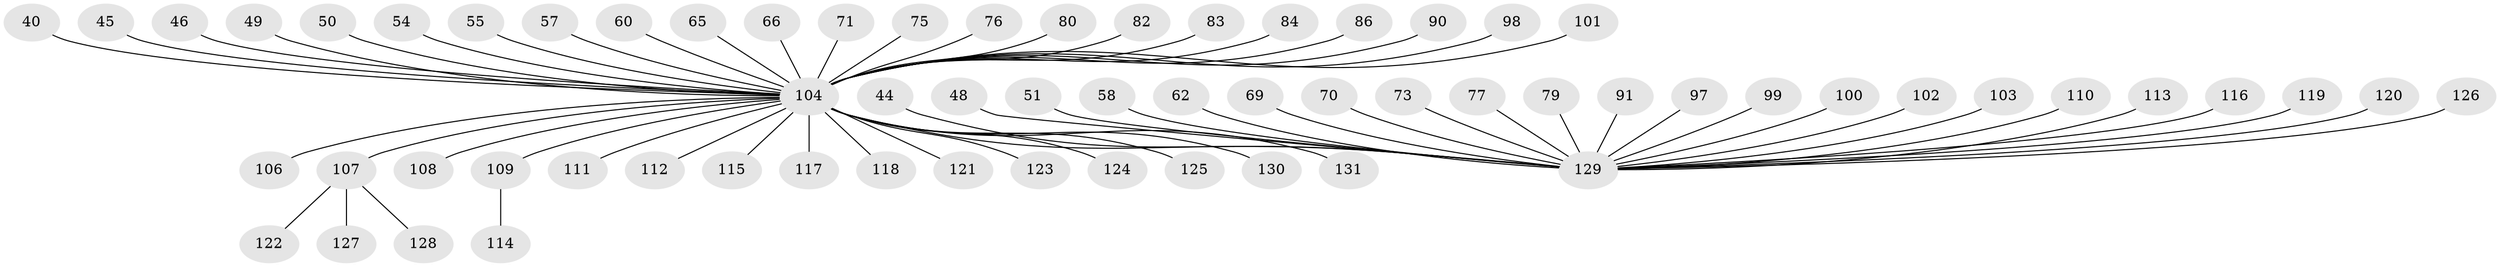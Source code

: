 // original degree distribution, {18: 0.007633587786259542, 17: 0.007633587786259542, 1: 0.648854961832061, 5: 0.015267175572519083, 10: 0.007633587786259542, 4: 0.03816793893129771, 6: 0.022900763358778626, 2: 0.16030534351145037, 9: 0.007633587786259542, 3: 0.08396946564885496}
// Generated by graph-tools (version 1.1) at 2025/48/03/09/25 04:48:01]
// undirected, 65 vertices, 64 edges
graph export_dot {
graph [start="1"]
  node [color=gray90,style=filled];
  40;
  44;
  45;
  46;
  48;
  49;
  50;
  51;
  54;
  55;
  57 [super="+39"];
  58;
  60;
  62;
  65;
  66;
  69 [super="+28"];
  70;
  71;
  73 [super="+26+34+63"];
  75;
  76;
  77 [super="+68"];
  79;
  80;
  82;
  83;
  84 [super="+56"];
  86;
  90 [super="+67"];
  91 [super="+12"];
  97;
  98;
  99;
  100;
  101;
  102;
  103;
  104 [super="+81+78+53+74"];
  106;
  107 [super="+93+85+61"];
  108;
  109;
  110;
  111;
  112;
  113;
  114;
  115;
  116;
  117;
  118;
  119 [super="+96"];
  120;
  121;
  122;
  123;
  124;
  125;
  126 [super="+105"];
  127;
  128;
  129 [super="+7+9+15+94+72+36"];
  130 [super="+95"];
  131 [super="+21+89+92"];
  40 -- 104;
  44 -- 129;
  45 -- 104;
  46 -- 104;
  48 -- 129;
  49 -- 104;
  50 -- 104;
  51 -- 129;
  54 -- 104;
  55 -- 104;
  57 -- 104;
  58 -- 129;
  60 -- 104;
  62 -- 129;
  65 -- 104;
  66 -- 104;
  69 -- 129;
  70 -- 129;
  71 -- 104;
  73 -- 129;
  75 -- 104;
  76 -- 104;
  77 -- 129;
  79 -- 129;
  80 -- 104;
  82 -- 104;
  83 -- 104;
  84 -- 104;
  86 -- 104;
  90 -- 104;
  91 -- 129;
  97 -- 129;
  98 -- 104;
  99 -- 129;
  100 -- 129;
  101 -- 104;
  102 -- 129;
  103 -- 129;
  104 -- 108;
  104 -- 125;
  104 -- 111;
  104 -- 129 [weight=2];
  104 -- 131;
  104 -- 106;
  104 -- 107;
  104 -- 109;
  104 -- 112;
  104 -- 115;
  104 -- 117;
  104 -- 118;
  104 -- 121;
  104 -- 123;
  104 -- 124;
  104 -- 130;
  107 -- 122;
  107 -- 127;
  107 -- 128;
  109 -- 114;
  110 -- 129;
  113 -- 129;
  116 -- 129;
  119 -- 129;
  120 -- 129;
  126 -- 129;
}

